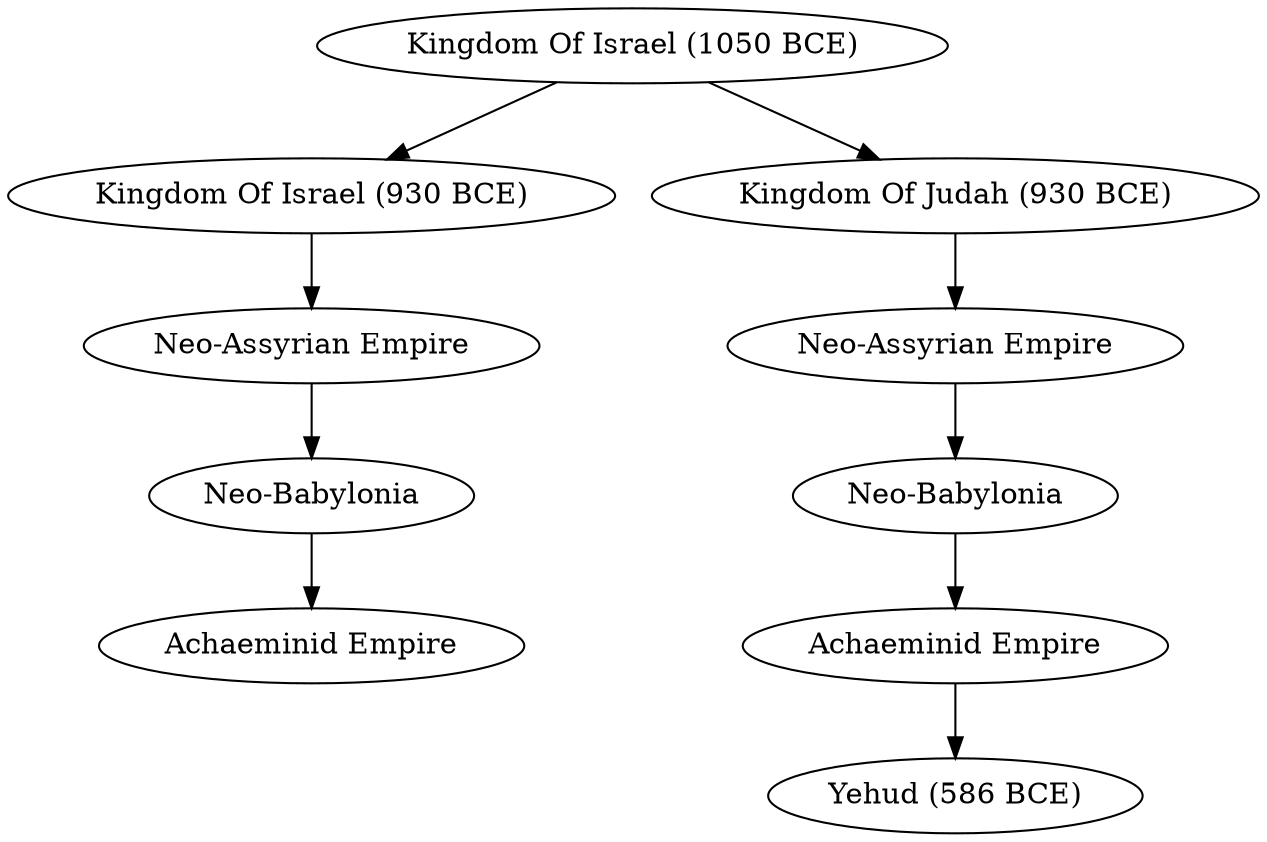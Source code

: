 // Mesopotamia
digraph {
	A [label="Kingdom Of Israel (1050 BCE)"]
	B [label="Kingdom Of Israel (930 BCE)"]
	C [label="Kingdom Of Judah (930 BCE)"]
	D [label="Neo-Assyrian Empire"]
	E [label="Neo-Babylonia"]
	F [label="Achaeminid Empire"]
	G [label="Neo-Assyrian Empire"]
	I [label="Neo-Babylonia"]
	J [label="Achaeminid Empire"]
	H [label="Yehud (586 BCE)"]
	A -> B
	A -> C
	B -> D
	D -> E
	E -> F
	C -> G
	G -> I
	I -> J
	J -> H
}
